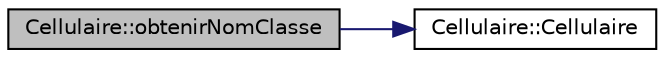 digraph "Cellulaire::obtenirNomClasse"
{
  bgcolor="transparent";
  edge [fontname="Helvetica",fontsize="10",labelfontname="Helvetica",labelfontsize="10"];
  node [fontname="Helvetica",fontsize="10",shape=record];
  rankdir="LR";
  Node1 [label="Cellulaire::obtenirNomClasse",height=0.2,width=0.4,color="black", fillcolor="grey75", style="filled", fontcolor="black"];
  Node1 -> Node2 [color="midnightblue",fontsize="10",style="solid",fontname="Helvetica"];
  Node2 [label="Cellulaire::Cellulaire",height=0.2,width=0.4,color="black",URL="$class_cellulaire.html#a74db007a7af4598ceab3a115329fedf3",tooltip="Constructeur de Cellulaire. "];
}
